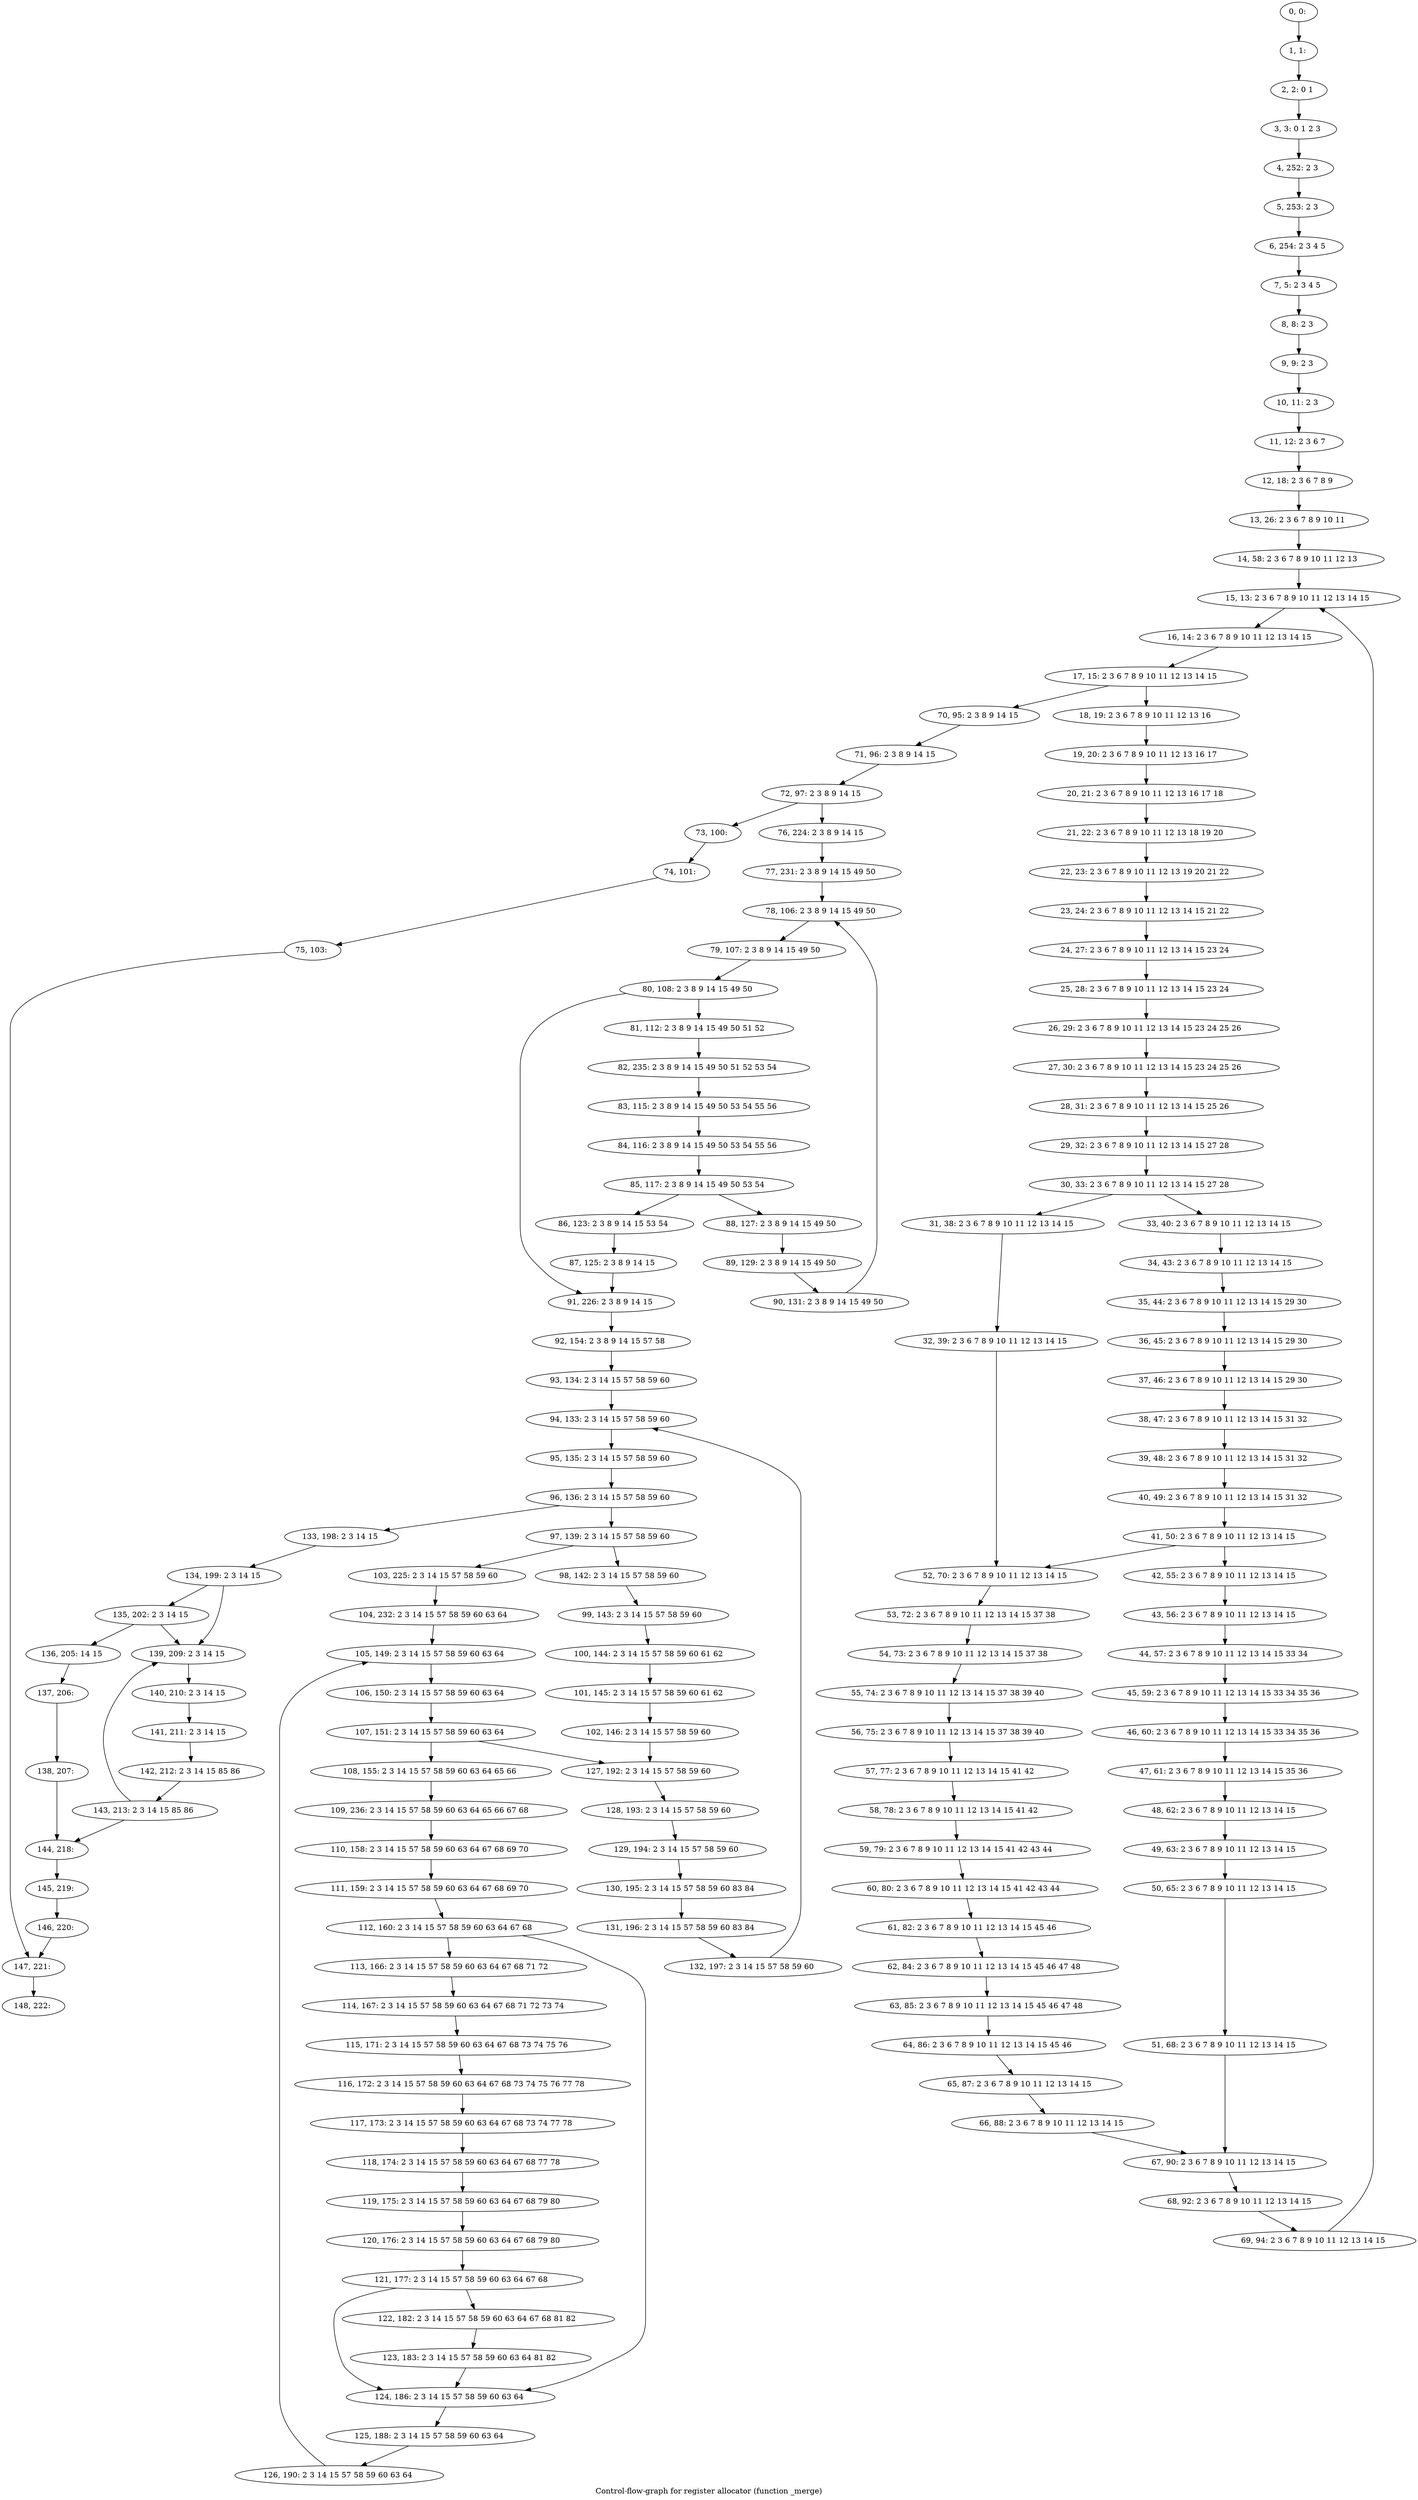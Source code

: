 digraph G {
graph [label="Control-flow-graph for register allocator (function _merge)"]
0[label="0, 0: "];
1[label="1, 1: "];
2[label="2, 2: 0 1 "];
3[label="3, 3: 0 1 2 3 "];
4[label="4, 252: 2 3 "];
5[label="5, 253: 2 3 "];
6[label="6, 254: 2 3 4 5 "];
7[label="7, 5: 2 3 4 5 "];
8[label="8, 8: 2 3 "];
9[label="9, 9: 2 3 "];
10[label="10, 11: 2 3 "];
11[label="11, 12: 2 3 6 7 "];
12[label="12, 18: 2 3 6 7 8 9 "];
13[label="13, 26: 2 3 6 7 8 9 10 11 "];
14[label="14, 58: 2 3 6 7 8 9 10 11 12 13 "];
15[label="15, 13: 2 3 6 7 8 9 10 11 12 13 14 15 "];
16[label="16, 14: 2 3 6 7 8 9 10 11 12 13 14 15 "];
17[label="17, 15: 2 3 6 7 8 9 10 11 12 13 14 15 "];
18[label="18, 19: 2 3 6 7 8 9 10 11 12 13 16 "];
19[label="19, 20: 2 3 6 7 8 9 10 11 12 13 16 17 "];
20[label="20, 21: 2 3 6 7 8 9 10 11 12 13 16 17 18 "];
21[label="21, 22: 2 3 6 7 8 9 10 11 12 13 18 19 20 "];
22[label="22, 23: 2 3 6 7 8 9 10 11 12 13 19 20 21 22 "];
23[label="23, 24: 2 3 6 7 8 9 10 11 12 13 14 15 21 22 "];
24[label="24, 27: 2 3 6 7 8 9 10 11 12 13 14 15 23 24 "];
25[label="25, 28: 2 3 6 7 8 9 10 11 12 13 14 15 23 24 "];
26[label="26, 29: 2 3 6 7 8 9 10 11 12 13 14 15 23 24 25 26 "];
27[label="27, 30: 2 3 6 7 8 9 10 11 12 13 14 15 23 24 25 26 "];
28[label="28, 31: 2 3 6 7 8 9 10 11 12 13 14 15 25 26 "];
29[label="29, 32: 2 3 6 7 8 9 10 11 12 13 14 15 27 28 "];
30[label="30, 33: 2 3 6 7 8 9 10 11 12 13 14 15 27 28 "];
31[label="31, 38: 2 3 6 7 8 9 10 11 12 13 14 15 "];
32[label="32, 39: 2 3 6 7 8 9 10 11 12 13 14 15 "];
33[label="33, 40: 2 3 6 7 8 9 10 11 12 13 14 15 "];
34[label="34, 43: 2 3 6 7 8 9 10 11 12 13 14 15 "];
35[label="35, 44: 2 3 6 7 8 9 10 11 12 13 14 15 29 30 "];
36[label="36, 45: 2 3 6 7 8 9 10 11 12 13 14 15 29 30 "];
37[label="37, 46: 2 3 6 7 8 9 10 11 12 13 14 15 29 30 "];
38[label="38, 47: 2 3 6 7 8 9 10 11 12 13 14 15 31 32 "];
39[label="39, 48: 2 3 6 7 8 9 10 11 12 13 14 15 31 32 "];
40[label="40, 49: 2 3 6 7 8 9 10 11 12 13 14 15 31 32 "];
41[label="41, 50: 2 3 6 7 8 9 10 11 12 13 14 15 "];
42[label="42, 55: 2 3 6 7 8 9 10 11 12 13 14 15 "];
43[label="43, 56: 2 3 6 7 8 9 10 11 12 13 14 15 "];
44[label="44, 57: 2 3 6 7 8 9 10 11 12 13 14 15 33 34 "];
45[label="45, 59: 2 3 6 7 8 9 10 11 12 13 14 15 33 34 35 36 "];
46[label="46, 60: 2 3 6 7 8 9 10 11 12 13 14 15 33 34 35 36 "];
47[label="47, 61: 2 3 6 7 8 9 10 11 12 13 14 15 35 36 "];
48[label="48, 62: 2 3 6 7 8 9 10 11 12 13 14 15 "];
49[label="49, 63: 2 3 6 7 8 9 10 11 12 13 14 15 "];
50[label="50, 65: 2 3 6 7 8 9 10 11 12 13 14 15 "];
51[label="51, 68: 2 3 6 7 8 9 10 11 12 13 14 15 "];
52[label="52, 70: 2 3 6 7 8 9 10 11 12 13 14 15 "];
53[label="53, 72: 2 3 6 7 8 9 10 11 12 13 14 15 37 38 "];
54[label="54, 73: 2 3 6 7 8 9 10 11 12 13 14 15 37 38 "];
55[label="55, 74: 2 3 6 7 8 9 10 11 12 13 14 15 37 38 39 40 "];
56[label="56, 75: 2 3 6 7 8 9 10 11 12 13 14 15 37 38 39 40 "];
57[label="57, 77: 2 3 6 7 8 9 10 11 12 13 14 15 41 42 "];
58[label="58, 78: 2 3 6 7 8 9 10 11 12 13 14 15 41 42 "];
59[label="59, 79: 2 3 6 7 8 9 10 11 12 13 14 15 41 42 43 44 "];
60[label="60, 80: 2 3 6 7 8 9 10 11 12 13 14 15 41 42 43 44 "];
61[label="61, 82: 2 3 6 7 8 9 10 11 12 13 14 15 45 46 "];
62[label="62, 84: 2 3 6 7 8 9 10 11 12 13 14 15 45 46 47 48 "];
63[label="63, 85: 2 3 6 7 8 9 10 11 12 13 14 15 45 46 47 48 "];
64[label="64, 86: 2 3 6 7 8 9 10 11 12 13 14 15 45 46 "];
65[label="65, 87: 2 3 6 7 8 9 10 11 12 13 14 15 "];
66[label="66, 88: 2 3 6 7 8 9 10 11 12 13 14 15 "];
67[label="67, 90: 2 3 6 7 8 9 10 11 12 13 14 15 "];
68[label="68, 92: 2 3 6 7 8 9 10 11 12 13 14 15 "];
69[label="69, 94: 2 3 6 7 8 9 10 11 12 13 14 15 "];
70[label="70, 95: 2 3 8 9 14 15 "];
71[label="71, 96: 2 3 8 9 14 15 "];
72[label="72, 97: 2 3 8 9 14 15 "];
73[label="73, 100: "];
74[label="74, 101: "];
75[label="75, 103: "];
76[label="76, 224: 2 3 8 9 14 15 "];
77[label="77, 231: 2 3 8 9 14 15 49 50 "];
78[label="78, 106: 2 3 8 9 14 15 49 50 "];
79[label="79, 107: 2 3 8 9 14 15 49 50 "];
80[label="80, 108: 2 3 8 9 14 15 49 50 "];
81[label="81, 112: 2 3 8 9 14 15 49 50 51 52 "];
82[label="82, 235: 2 3 8 9 14 15 49 50 51 52 53 54 "];
83[label="83, 115: 2 3 8 9 14 15 49 50 53 54 55 56 "];
84[label="84, 116: 2 3 8 9 14 15 49 50 53 54 55 56 "];
85[label="85, 117: 2 3 8 9 14 15 49 50 53 54 "];
86[label="86, 123: 2 3 8 9 14 15 53 54 "];
87[label="87, 125: 2 3 8 9 14 15 "];
88[label="88, 127: 2 3 8 9 14 15 49 50 "];
89[label="89, 129: 2 3 8 9 14 15 49 50 "];
90[label="90, 131: 2 3 8 9 14 15 49 50 "];
91[label="91, 226: 2 3 8 9 14 15 "];
92[label="92, 154: 2 3 8 9 14 15 57 58 "];
93[label="93, 134: 2 3 14 15 57 58 59 60 "];
94[label="94, 133: 2 3 14 15 57 58 59 60 "];
95[label="95, 135: 2 3 14 15 57 58 59 60 "];
96[label="96, 136: 2 3 14 15 57 58 59 60 "];
97[label="97, 139: 2 3 14 15 57 58 59 60 "];
98[label="98, 142: 2 3 14 15 57 58 59 60 "];
99[label="99, 143: 2 3 14 15 57 58 59 60 "];
100[label="100, 144: 2 3 14 15 57 58 59 60 61 62 "];
101[label="101, 145: 2 3 14 15 57 58 59 60 61 62 "];
102[label="102, 146: 2 3 14 15 57 58 59 60 "];
103[label="103, 225: 2 3 14 15 57 58 59 60 "];
104[label="104, 232: 2 3 14 15 57 58 59 60 63 64 "];
105[label="105, 149: 2 3 14 15 57 58 59 60 63 64 "];
106[label="106, 150: 2 3 14 15 57 58 59 60 63 64 "];
107[label="107, 151: 2 3 14 15 57 58 59 60 63 64 "];
108[label="108, 155: 2 3 14 15 57 58 59 60 63 64 65 66 "];
109[label="109, 236: 2 3 14 15 57 58 59 60 63 64 65 66 67 68 "];
110[label="110, 158: 2 3 14 15 57 58 59 60 63 64 67 68 69 70 "];
111[label="111, 159: 2 3 14 15 57 58 59 60 63 64 67 68 69 70 "];
112[label="112, 160: 2 3 14 15 57 58 59 60 63 64 67 68 "];
113[label="113, 166: 2 3 14 15 57 58 59 60 63 64 67 68 71 72 "];
114[label="114, 167: 2 3 14 15 57 58 59 60 63 64 67 68 71 72 73 74 "];
115[label="115, 171: 2 3 14 15 57 58 59 60 63 64 67 68 73 74 75 76 "];
116[label="116, 172: 2 3 14 15 57 58 59 60 63 64 67 68 73 74 75 76 77 78 "];
117[label="117, 173: 2 3 14 15 57 58 59 60 63 64 67 68 73 74 77 78 "];
118[label="118, 174: 2 3 14 15 57 58 59 60 63 64 67 68 77 78 "];
119[label="119, 175: 2 3 14 15 57 58 59 60 63 64 67 68 79 80 "];
120[label="120, 176: 2 3 14 15 57 58 59 60 63 64 67 68 79 80 "];
121[label="121, 177: 2 3 14 15 57 58 59 60 63 64 67 68 "];
122[label="122, 182: 2 3 14 15 57 58 59 60 63 64 67 68 81 82 "];
123[label="123, 183: 2 3 14 15 57 58 59 60 63 64 81 82 "];
124[label="124, 186: 2 3 14 15 57 58 59 60 63 64 "];
125[label="125, 188: 2 3 14 15 57 58 59 60 63 64 "];
126[label="126, 190: 2 3 14 15 57 58 59 60 63 64 "];
127[label="127, 192: 2 3 14 15 57 58 59 60 "];
128[label="128, 193: 2 3 14 15 57 58 59 60 "];
129[label="129, 194: 2 3 14 15 57 58 59 60 "];
130[label="130, 195: 2 3 14 15 57 58 59 60 83 84 "];
131[label="131, 196: 2 3 14 15 57 58 59 60 83 84 "];
132[label="132, 197: 2 3 14 15 57 58 59 60 "];
133[label="133, 198: 2 3 14 15 "];
134[label="134, 199: 2 3 14 15 "];
135[label="135, 202: 2 3 14 15 "];
136[label="136, 205: 14 15 "];
137[label="137, 206: "];
138[label="138, 207: "];
139[label="139, 209: 2 3 14 15 "];
140[label="140, 210: 2 3 14 15 "];
141[label="141, 211: 2 3 14 15 "];
142[label="142, 212: 2 3 14 15 85 86 "];
143[label="143, 213: 2 3 14 15 85 86 "];
144[label="144, 218: "];
145[label="145, 219: "];
146[label="146, 220: "];
147[label="147, 221: "];
148[label="148, 222: "];
0->1 ;
1->2 ;
2->3 ;
3->4 ;
4->5 ;
5->6 ;
6->7 ;
7->8 ;
8->9 ;
9->10 ;
10->11 ;
11->12 ;
12->13 ;
13->14 ;
14->15 ;
15->16 ;
16->17 ;
17->18 ;
17->70 ;
18->19 ;
19->20 ;
20->21 ;
21->22 ;
22->23 ;
23->24 ;
24->25 ;
25->26 ;
26->27 ;
27->28 ;
28->29 ;
29->30 ;
30->31 ;
30->33 ;
31->32 ;
32->52 ;
33->34 ;
34->35 ;
35->36 ;
36->37 ;
37->38 ;
38->39 ;
39->40 ;
40->41 ;
41->42 ;
41->52 ;
42->43 ;
43->44 ;
44->45 ;
45->46 ;
46->47 ;
47->48 ;
48->49 ;
49->50 ;
50->51 ;
51->67 ;
52->53 ;
53->54 ;
54->55 ;
55->56 ;
56->57 ;
57->58 ;
58->59 ;
59->60 ;
60->61 ;
61->62 ;
62->63 ;
63->64 ;
64->65 ;
65->66 ;
66->67 ;
67->68 ;
68->69 ;
69->15 ;
70->71 ;
71->72 ;
72->73 ;
72->76 ;
73->74 ;
74->75 ;
75->147 ;
76->77 ;
77->78 ;
78->79 ;
79->80 ;
80->81 ;
80->91 ;
81->82 ;
82->83 ;
83->84 ;
84->85 ;
85->86 ;
85->88 ;
86->87 ;
87->91 ;
88->89 ;
89->90 ;
90->78 ;
91->92 ;
92->93 ;
93->94 ;
94->95 ;
95->96 ;
96->97 ;
96->133 ;
97->98 ;
97->103 ;
98->99 ;
99->100 ;
100->101 ;
101->102 ;
102->127 ;
103->104 ;
104->105 ;
105->106 ;
106->107 ;
107->108 ;
107->127 ;
108->109 ;
109->110 ;
110->111 ;
111->112 ;
112->113 ;
112->124 ;
113->114 ;
114->115 ;
115->116 ;
116->117 ;
117->118 ;
118->119 ;
119->120 ;
120->121 ;
121->122 ;
121->124 ;
122->123 ;
123->124 ;
124->125 ;
125->126 ;
126->105 ;
127->128 ;
128->129 ;
129->130 ;
130->131 ;
131->132 ;
132->94 ;
133->134 ;
134->135 ;
134->139 ;
135->136 ;
135->139 ;
136->137 ;
137->138 ;
138->144 ;
139->140 ;
140->141 ;
141->142 ;
142->143 ;
143->144 ;
143->139 ;
144->145 ;
145->146 ;
146->147 ;
147->148 ;
}
